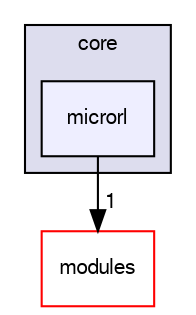 digraph "sw/airborne/arch/chibios/modules/core/microrl" {
  compound=true
  node [ fontsize="10", fontname="FreeSans"];
  edge [ labelfontsize="10", labelfontname="FreeSans"];
  subgraph clusterdir_51637bc44748ed5b809b240786ff8f0c {
    graph [ bgcolor="#ddddee", pencolor="black", label="core" fontname="FreeSans", fontsize="10", URL="dir_51637bc44748ed5b809b240786ff8f0c.html"]
  dir_8a94a3017f001d7382be20786ab3f042 [shape=box, label="microrl", style="filled", fillcolor="#eeeeff", pencolor="black", URL="dir_8a94a3017f001d7382be20786ab3f042.html"];
  }
  dir_c2abcdd6ccb39c3582929c0e3f5651c2 [shape=box label="modules" fillcolor="white" style="filled" color="red" URL="dir_c2abcdd6ccb39c3582929c0e3f5651c2.html"];
  dir_8a94a3017f001d7382be20786ab3f042->dir_c2abcdd6ccb39c3582929c0e3f5651c2 [headlabel="1", labeldistance=1.5 headhref="dir_000020_000031.html"];
}
